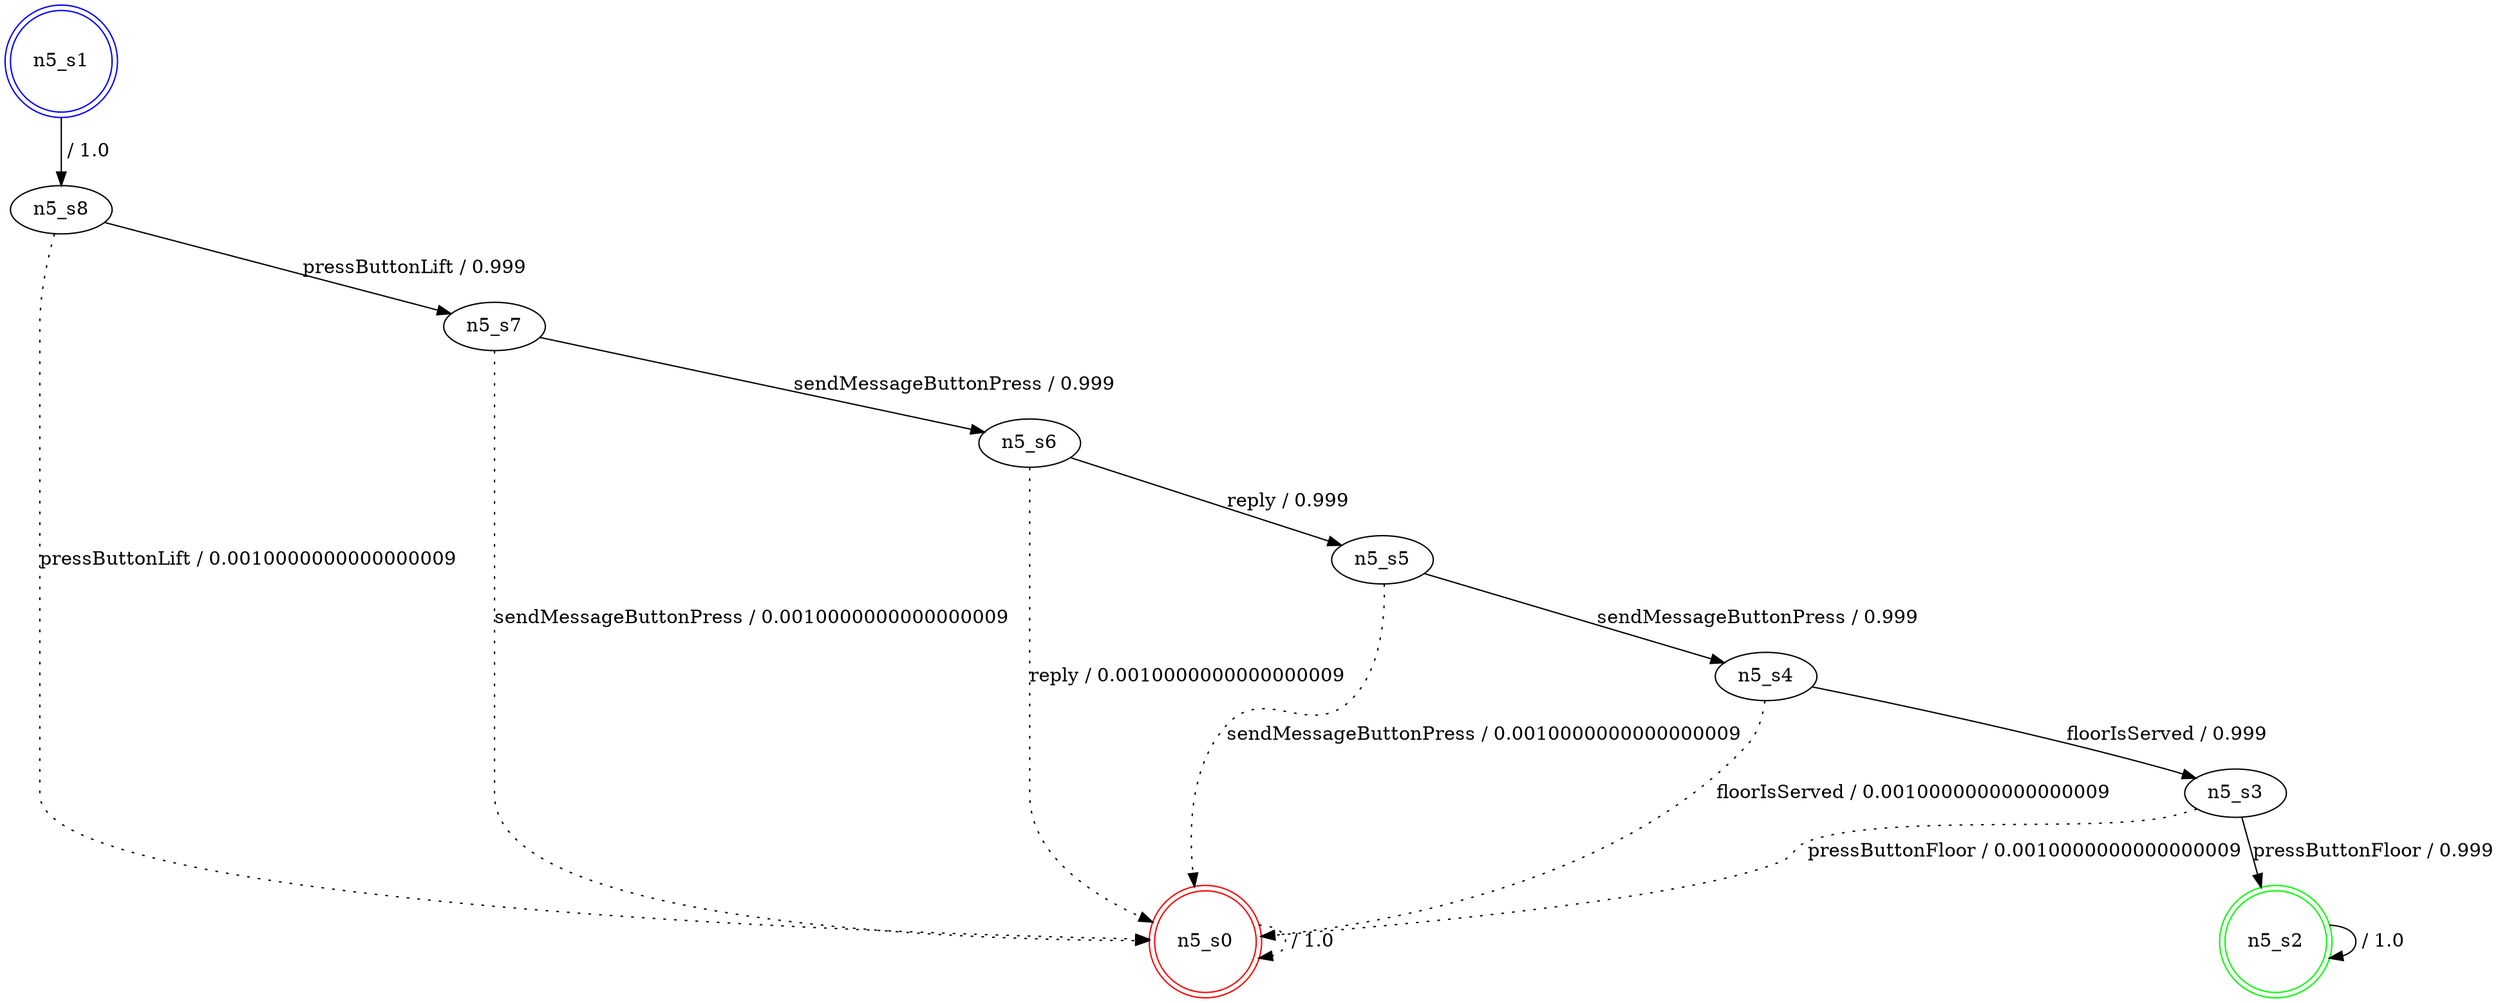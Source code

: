 digraph graphname {
n5_s0 [label="n5_s0",color=red,shape=doublecircle ];
n5_s1 [label="n5_s1",color=blue,shape=doublecircle ];
n5_s2 [label="n5_s2",color=green,shape=doublecircle ];
n5_s3 [label="n5_s3" ];
n5_s4 [label="n5_s4" ];
n5_s5 [label="n5_s5" ];
n5_s6 [label="n5_s6" ];
n5_s7 [label="n5_s7" ];
n5_s8 [label="n5_s8" ];
n5_s0 -> n5_s0 [label=" / 1.0", style=dotted];
n5_s1 -> n5_s8 [label=" / 1.0"];
n5_s2 -> n5_s2 [label=" / 1.0"];
n5_s3 -> n5_s2 [label="pressButtonFloor / 0.999"];
n5_s3 -> n5_s0 [label="pressButtonFloor / 0.0010000000000000009", style=dotted];
n5_s4 -> n5_s3 [label="floorIsServed / 0.999"];
n5_s4 -> n5_s0 [label="floorIsServed / 0.0010000000000000009", style=dotted];
n5_s5 -> n5_s4 [label="sendMessageButtonPress / 0.999"];
n5_s5 -> n5_s0 [label="sendMessageButtonPress / 0.0010000000000000009", style=dotted];
n5_s6 -> n5_s5 [label="reply / 0.999"];
n5_s6 -> n5_s0 [label="reply / 0.0010000000000000009", style=dotted];
n5_s7 -> n5_s6 [label="sendMessageButtonPress / 0.999"];
n5_s7 -> n5_s0 [label="sendMessageButtonPress / 0.0010000000000000009", style=dotted];
n5_s8 -> n5_s7 [label="pressButtonLift / 0.999"];
n5_s8 -> n5_s0 [label="pressButtonLift / 0.0010000000000000009", style=dotted];
}